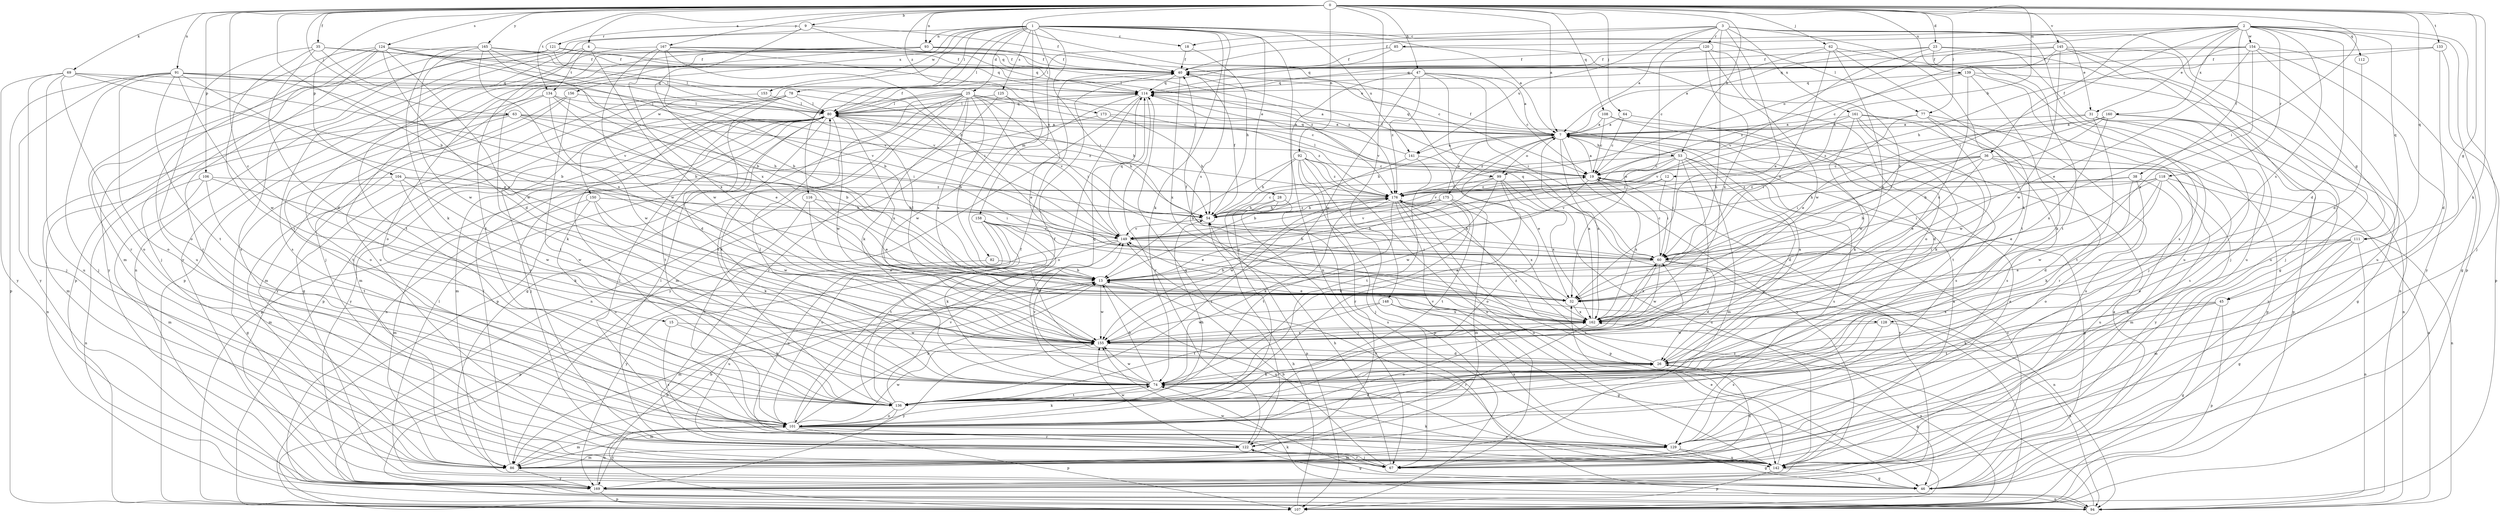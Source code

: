 strict digraph  {
0;
1;
2;
3;
4;
7;
9;
12;
13;
15;
18;
19;
23;
25;
26;
28;
31;
32;
35;
36;
38;
40;
45;
46;
47;
53;
54;
60;
62;
63;
64;
67;
69;
74;
77;
78;
80;
82;
85;
86;
91;
92;
93;
94;
99;
101;
104;
106;
107;
108;
111;
112;
114;
116;
118;
120;
121;
122;
124;
125;
128;
129;
133;
134;
136;
139;
141;
142;
145;
148;
149;
150;
153;
154;
155;
156;
158;
160;
161;
162;
165;
167;
169;
173;
175;
176;
0 -> 4  [label=a];
0 -> 7  [label=a];
0 -> 9  [label=b];
0 -> 12  [label=b];
0 -> 13  [label=b];
0 -> 15  [label=c];
0 -> 23  [label=d];
0 -> 35  [label=f];
0 -> 45  [label=g];
0 -> 47  [label=h];
0 -> 53  [label=h];
0 -> 60  [label=i];
0 -> 62  [label=j];
0 -> 63  [label=j];
0 -> 64  [label=j];
0 -> 69  [label=k];
0 -> 74  [label=k];
0 -> 77  [label=l];
0 -> 91  [label=n];
0 -> 92  [label=n];
0 -> 93  [label=n];
0 -> 99  [label=o];
0 -> 104  [label=p];
0 -> 106  [label=p];
0 -> 108  [label=q];
0 -> 111  [label=q];
0 -> 124  [label=s];
0 -> 133  [label=t];
0 -> 134  [label=t];
0 -> 139  [label=u];
0 -> 145  [label=v];
0 -> 148  [label=v];
0 -> 165  [label=y];
0 -> 167  [label=y];
0 -> 173  [label=z];
1 -> 7  [label=a];
1 -> 18  [label=c];
1 -> 25  [label=d];
1 -> 28  [label=e];
1 -> 60  [label=i];
1 -> 74  [label=k];
1 -> 77  [label=l];
1 -> 78  [label=l];
1 -> 80  [label=l];
1 -> 82  [label=m];
1 -> 93  [label=n];
1 -> 94  [label=n];
1 -> 116  [label=r];
1 -> 125  [label=s];
1 -> 128  [label=s];
1 -> 141  [label=u];
1 -> 150  [label=w];
1 -> 153  [label=w];
1 -> 156  [label=x];
1 -> 158  [label=x];
1 -> 169  [label=y];
2 -> 26  [label=d];
2 -> 31  [label=e];
2 -> 36  [label=f];
2 -> 38  [label=f];
2 -> 40  [label=f];
2 -> 60  [label=i];
2 -> 67  [label=j];
2 -> 85  [label=m];
2 -> 99  [label=o];
2 -> 107  [label=p];
2 -> 111  [label=q];
2 -> 112  [label=q];
2 -> 118  [label=r];
2 -> 128  [label=s];
2 -> 154  [label=w];
2 -> 160  [label=x];
3 -> 7  [label=a];
3 -> 18  [label=c];
3 -> 31  [label=e];
3 -> 32  [label=e];
3 -> 45  [label=g];
3 -> 60  [label=i];
3 -> 74  [label=k];
3 -> 80  [label=l];
3 -> 120  [label=r];
3 -> 129  [label=s];
3 -> 141  [label=u];
3 -> 161  [label=x];
4 -> 40  [label=f];
4 -> 129  [label=s];
4 -> 134  [label=t];
4 -> 136  [label=t];
4 -> 155  [label=w];
7 -> 53  [label=h];
7 -> 54  [label=h];
7 -> 99  [label=o];
7 -> 114  [label=q];
7 -> 141  [label=u];
7 -> 162  [label=x];
7 -> 169  [label=y];
7 -> 175  [label=z];
9 -> 40  [label=f];
9 -> 94  [label=n];
9 -> 114  [label=q];
9 -> 121  [label=r];
9 -> 162  [label=x];
12 -> 60  [label=i];
12 -> 149  [label=v];
12 -> 176  [label=z];
13 -> 32  [label=e];
13 -> 86  [label=m];
13 -> 142  [label=u];
13 -> 155  [label=w];
15 -> 74  [label=k];
15 -> 129  [label=s];
15 -> 155  [label=w];
18 -> 40  [label=f];
18 -> 54  [label=h];
19 -> 7  [label=a];
19 -> 13  [label=b];
19 -> 40  [label=f];
19 -> 46  [label=g];
19 -> 80  [label=l];
19 -> 162  [label=x];
19 -> 169  [label=y];
19 -> 176  [label=z];
23 -> 7  [label=a];
23 -> 40  [label=f];
23 -> 67  [label=j];
23 -> 136  [label=t];
23 -> 142  [label=u];
23 -> 149  [label=v];
25 -> 7  [label=a];
25 -> 13  [label=b];
25 -> 19  [label=c];
25 -> 46  [label=g];
25 -> 60  [label=i];
25 -> 74  [label=k];
25 -> 80  [label=l];
25 -> 86  [label=m];
25 -> 94  [label=n];
25 -> 107  [label=p];
25 -> 136  [label=t];
25 -> 149  [label=v];
25 -> 162  [label=x];
26 -> 7  [label=a];
26 -> 46  [label=g];
26 -> 74  [label=k];
26 -> 149  [label=v];
26 -> 176  [label=z];
28 -> 54  [label=h];
28 -> 67  [label=j];
28 -> 107  [label=p];
28 -> 129  [label=s];
31 -> 7  [label=a];
31 -> 32  [label=e];
31 -> 94  [label=n];
31 -> 107  [label=p];
31 -> 129  [label=s];
31 -> 136  [label=t];
32 -> 40  [label=f];
32 -> 80  [label=l];
32 -> 162  [label=x];
35 -> 26  [label=d];
35 -> 40  [label=f];
35 -> 54  [label=h];
35 -> 101  [label=o];
35 -> 136  [label=t];
35 -> 149  [label=v];
36 -> 13  [label=b];
36 -> 19  [label=c];
36 -> 32  [label=e];
36 -> 54  [label=h];
36 -> 60  [label=i];
36 -> 94  [label=n];
36 -> 101  [label=o];
36 -> 169  [label=y];
38 -> 54  [label=h];
38 -> 74  [label=k];
38 -> 101  [label=o];
38 -> 142  [label=u];
38 -> 176  [label=z];
40 -> 114  [label=q];
40 -> 162  [label=x];
45 -> 46  [label=g];
45 -> 74  [label=k];
45 -> 107  [label=p];
45 -> 136  [label=t];
45 -> 162  [label=x];
46 -> 7  [label=a];
46 -> 19  [label=c];
46 -> 80  [label=l];
46 -> 155  [label=w];
47 -> 7  [label=a];
47 -> 19  [label=c];
47 -> 60  [label=i];
47 -> 101  [label=o];
47 -> 107  [label=p];
47 -> 114  [label=q];
47 -> 155  [label=w];
47 -> 176  [label=z];
53 -> 19  [label=c];
53 -> 26  [label=d];
53 -> 40  [label=f];
53 -> 60  [label=i];
53 -> 74  [label=k];
53 -> 86  [label=m];
53 -> 129  [label=s];
53 -> 149  [label=v];
53 -> 176  [label=z];
54 -> 19  [label=c];
54 -> 40  [label=f];
54 -> 149  [label=v];
54 -> 176  [label=z];
60 -> 13  [label=b];
60 -> 19  [label=c];
60 -> 26  [label=d];
60 -> 94  [label=n];
60 -> 114  [label=q];
60 -> 155  [label=w];
60 -> 162  [label=x];
62 -> 19  [label=c];
62 -> 32  [label=e];
62 -> 40  [label=f];
62 -> 136  [label=t];
62 -> 142  [label=u];
62 -> 162  [label=x];
63 -> 7  [label=a];
63 -> 13  [label=b];
63 -> 54  [label=h];
63 -> 86  [label=m];
63 -> 94  [label=n];
63 -> 136  [label=t];
63 -> 176  [label=z];
64 -> 7  [label=a];
64 -> 19  [label=c];
64 -> 26  [label=d];
67 -> 7  [label=a];
67 -> 13  [label=b];
67 -> 26  [label=d];
67 -> 54  [label=h];
67 -> 122  [label=r];
69 -> 13  [label=b];
69 -> 67  [label=j];
69 -> 101  [label=o];
69 -> 114  [label=q];
69 -> 142  [label=u];
69 -> 149  [label=v];
69 -> 169  [label=y];
74 -> 13  [label=b];
74 -> 80  [label=l];
74 -> 114  [label=q];
74 -> 136  [label=t];
74 -> 149  [label=v];
74 -> 155  [label=w];
77 -> 7  [label=a];
77 -> 60  [label=i];
77 -> 122  [label=r];
77 -> 142  [label=u];
77 -> 155  [label=w];
78 -> 26  [label=d];
78 -> 54  [label=h];
78 -> 80  [label=l];
78 -> 101  [label=o];
78 -> 107  [label=p];
78 -> 122  [label=r];
80 -> 7  [label=a];
80 -> 40  [label=f];
80 -> 54  [label=h];
80 -> 67  [label=j];
80 -> 74  [label=k];
80 -> 86  [label=m];
80 -> 94  [label=n];
80 -> 114  [label=q];
80 -> 136  [label=t];
80 -> 155  [label=w];
80 -> 162  [label=x];
80 -> 169  [label=y];
80 -> 176  [label=z];
82 -> 13  [label=b];
82 -> 142  [label=u];
85 -> 13  [label=b];
85 -> 40  [label=f];
85 -> 80  [label=l];
86 -> 13  [label=b];
86 -> 80  [label=l];
86 -> 169  [label=y];
91 -> 13  [label=b];
91 -> 32  [label=e];
91 -> 67  [label=j];
91 -> 101  [label=o];
91 -> 107  [label=p];
91 -> 114  [label=q];
91 -> 136  [label=t];
91 -> 149  [label=v];
91 -> 155  [label=w];
91 -> 169  [label=y];
92 -> 13  [label=b];
92 -> 19  [label=c];
92 -> 54  [label=h];
92 -> 67  [label=j];
92 -> 107  [label=p];
92 -> 122  [label=r];
92 -> 142  [label=u];
92 -> 176  [label=z];
93 -> 19  [label=c];
93 -> 40  [label=f];
93 -> 67  [label=j];
93 -> 101  [label=o];
93 -> 107  [label=p];
93 -> 142  [label=u];
93 -> 176  [label=z];
94 -> 74  [label=k];
94 -> 176  [label=z];
99 -> 13  [label=b];
99 -> 101  [label=o];
99 -> 142  [label=u];
99 -> 155  [label=w];
99 -> 162  [label=x];
99 -> 176  [label=z];
101 -> 13  [label=b];
101 -> 26  [label=d];
101 -> 40  [label=f];
101 -> 54  [label=h];
101 -> 74  [label=k];
101 -> 86  [label=m];
101 -> 107  [label=p];
101 -> 122  [label=r];
101 -> 129  [label=s];
101 -> 155  [label=w];
101 -> 169  [label=y];
104 -> 46  [label=g];
104 -> 60  [label=i];
104 -> 74  [label=k];
104 -> 86  [label=m];
104 -> 155  [label=w];
104 -> 176  [label=z];
106 -> 86  [label=m];
106 -> 94  [label=n];
106 -> 136  [label=t];
106 -> 155  [label=w];
106 -> 176  [label=z];
107 -> 13  [label=b];
107 -> 54  [label=h];
107 -> 162  [label=x];
108 -> 7  [label=a];
108 -> 19  [label=c];
108 -> 74  [label=k];
108 -> 129  [label=s];
111 -> 32  [label=e];
111 -> 46  [label=g];
111 -> 60  [label=i];
111 -> 74  [label=k];
111 -> 86  [label=m];
111 -> 94  [label=n];
112 -> 26  [label=d];
114 -> 80  [label=l];
114 -> 86  [label=m];
114 -> 101  [label=o];
114 -> 122  [label=r];
114 -> 169  [label=y];
116 -> 32  [label=e];
116 -> 54  [label=h];
116 -> 101  [label=o];
116 -> 155  [label=w];
118 -> 26  [label=d];
118 -> 32  [label=e];
118 -> 60  [label=i];
118 -> 86  [label=m];
118 -> 94  [label=n];
118 -> 155  [label=w];
118 -> 176  [label=z];
120 -> 32  [label=e];
120 -> 40  [label=f];
120 -> 101  [label=o];
120 -> 155  [label=w];
120 -> 162  [label=x];
121 -> 40  [label=f];
121 -> 80  [label=l];
121 -> 107  [label=p];
121 -> 129  [label=s];
121 -> 169  [label=y];
121 -> 176  [label=z];
122 -> 46  [label=g];
122 -> 67  [label=j];
122 -> 80  [label=l];
122 -> 86  [label=m];
122 -> 114  [label=q];
122 -> 155  [label=w];
124 -> 13  [label=b];
124 -> 26  [label=d];
124 -> 40  [label=f];
124 -> 67  [label=j];
124 -> 80  [label=l];
124 -> 86  [label=m];
124 -> 122  [label=r];
124 -> 142  [label=u];
124 -> 155  [label=w];
125 -> 32  [label=e];
125 -> 80  [label=l];
125 -> 122  [label=r];
125 -> 155  [label=w];
128 -> 94  [label=n];
128 -> 129  [label=s];
128 -> 155  [label=w];
129 -> 46  [label=g];
129 -> 80  [label=l];
129 -> 86  [label=m];
129 -> 142  [label=u];
133 -> 26  [label=d];
133 -> 40  [label=f];
133 -> 107  [label=p];
133 -> 114  [label=q];
134 -> 32  [label=e];
134 -> 60  [label=i];
134 -> 74  [label=k];
134 -> 80  [label=l];
134 -> 101  [label=o];
134 -> 155  [label=w];
136 -> 7  [label=a];
136 -> 40  [label=f];
136 -> 60  [label=i];
136 -> 86  [label=m];
136 -> 101  [label=o];
136 -> 149  [label=v];
136 -> 176  [label=z];
139 -> 67  [label=j];
139 -> 74  [label=k];
139 -> 94  [label=n];
139 -> 114  [label=q];
139 -> 162  [label=x];
139 -> 176  [label=z];
141 -> 13  [label=b];
141 -> 32  [label=e];
141 -> 114  [label=q];
141 -> 136  [label=t];
142 -> 7  [label=a];
142 -> 32  [label=e];
142 -> 46  [label=g];
142 -> 74  [label=k];
142 -> 107  [label=p];
142 -> 149  [label=v];
145 -> 19  [label=c];
145 -> 40  [label=f];
145 -> 46  [label=g];
145 -> 67  [label=j];
145 -> 114  [label=q];
145 -> 142  [label=u];
145 -> 155  [label=w];
148 -> 46  [label=g];
148 -> 129  [label=s];
148 -> 136  [label=t];
148 -> 155  [label=w];
148 -> 162  [label=x];
149 -> 60  [label=i];
149 -> 107  [label=p];
149 -> 114  [label=q];
149 -> 169  [label=y];
150 -> 54  [label=h];
150 -> 74  [label=k];
150 -> 86  [label=m];
150 -> 101  [label=o];
150 -> 155  [label=w];
153 -> 80  [label=l];
153 -> 169  [label=y];
154 -> 32  [label=e];
154 -> 40  [label=f];
154 -> 46  [label=g];
154 -> 54  [label=h];
154 -> 114  [label=q];
154 -> 142  [label=u];
154 -> 162  [label=x];
154 -> 169  [label=y];
155 -> 26  [label=d];
155 -> 162  [label=x];
155 -> 169  [label=y];
156 -> 46  [label=g];
156 -> 80  [label=l];
156 -> 86  [label=m];
156 -> 136  [label=t];
158 -> 26  [label=d];
158 -> 32  [label=e];
158 -> 74  [label=k];
158 -> 101  [label=o];
158 -> 136  [label=t];
158 -> 142  [label=u];
158 -> 149  [label=v];
160 -> 7  [label=a];
160 -> 13  [label=b];
160 -> 46  [label=g];
160 -> 60  [label=i];
160 -> 162  [label=x];
160 -> 169  [label=y];
160 -> 176  [label=z];
161 -> 7  [label=a];
161 -> 74  [label=k];
161 -> 107  [label=p];
161 -> 129  [label=s];
161 -> 136  [label=t];
161 -> 149  [label=v];
161 -> 155  [label=w];
162 -> 7  [label=a];
162 -> 60  [label=i];
162 -> 101  [label=o];
162 -> 122  [label=r];
162 -> 155  [label=w];
165 -> 13  [label=b];
165 -> 40  [label=f];
165 -> 74  [label=k];
165 -> 114  [label=q];
165 -> 122  [label=r];
165 -> 149  [label=v];
165 -> 155  [label=w];
165 -> 162  [label=x];
167 -> 13  [label=b];
167 -> 40  [label=f];
167 -> 60  [label=i];
167 -> 114  [label=q];
167 -> 136  [label=t];
167 -> 155  [label=w];
167 -> 162  [label=x];
167 -> 176  [label=z];
169 -> 94  [label=n];
169 -> 101  [label=o];
169 -> 107  [label=p];
173 -> 7  [label=a];
173 -> 54  [label=h];
173 -> 107  [label=p];
175 -> 7  [label=a];
175 -> 13  [label=b];
175 -> 54  [label=h];
175 -> 74  [label=k];
175 -> 86  [label=m];
175 -> 136  [label=t];
175 -> 149  [label=v];
176 -> 54  [label=h];
176 -> 67  [label=j];
176 -> 74  [label=k];
176 -> 107  [label=p];
176 -> 136  [label=t];
176 -> 142  [label=u];
176 -> 155  [label=w];
176 -> 162  [label=x];
}
